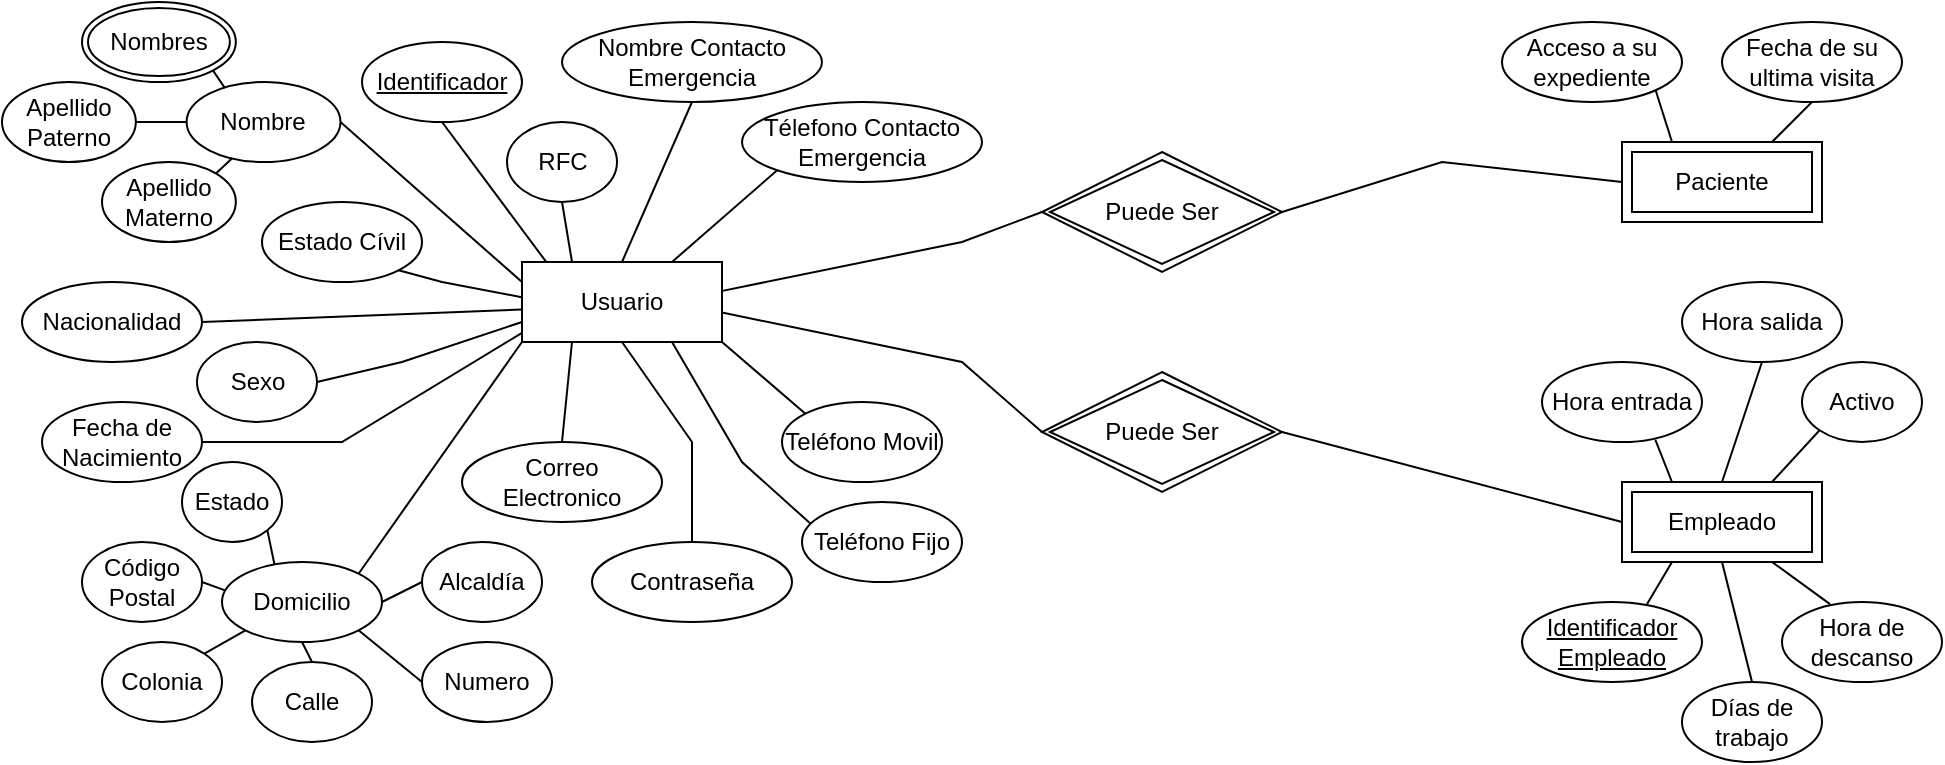 <mxfile version="13.11.0" type="github">
  <diagram id="R2lEEEUBdFMjLlhIrx00" name="Page-1">
    <mxGraphModel dx="865" dy="457" grid="1" gridSize="10" guides="1" tooltips="1" connect="1" arrows="1" fold="1" page="1" pageScale="1" pageWidth="850" pageHeight="1100" math="0" shadow="0" extFonts="Permanent Marker^https://fonts.googleapis.com/css?family=Permanent+Marker">
      <root>
        <mxCell id="0" />
        <mxCell id="1" parent="0" />
        <mxCell id="zJtz_LSSslF1Z7QcBkcL-81" value="" style="group" vertex="1" connectable="0" parent="1">
          <mxGeometry x="40" y="40" width="490" height="370" as="geometry" />
        </mxCell>
        <mxCell id="zJtz_LSSslF1Z7QcBkcL-1" value="Usuario" style="whiteSpace=wrap;html=1;align=center;" vertex="1" parent="zJtz_LSSslF1Z7QcBkcL-81">
          <mxGeometry x="260" y="130" width="100" height="40" as="geometry" />
        </mxCell>
        <mxCell id="zJtz_LSSslF1Z7QcBkcL-3" value="Identificador" style="ellipse;whiteSpace=wrap;html=1;align=center;fontStyle=4;" vertex="1" parent="zJtz_LSSslF1Z7QcBkcL-81">
          <mxGeometry x="180" y="20" width="80" height="40" as="geometry" />
        </mxCell>
        <mxCell id="zJtz_LSSslF1Z7QcBkcL-9" value="Sexo" style="ellipse;whiteSpace=wrap;html=1;align=center;" vertex="1" parent="zJtz_LSSslF1Z7QcBkcL-81">
          <mxGeometry x="97.5" y="170" width="60" height="40" as="geometry" />
        </mxCell>
        <mxCell id="zJtz_LSSslF1Z7QcBkcL-10" value="Teléfono Fijo" style="ellipse;whiteSpace=wrap;html=1;align=center;" vertex="1" parent="zJtz_LSSslF1Z7QcBkcL-81">
          <mxGeometry x="400" y="250" width="80" height="40" as="geometry" />
        </mxCell>
        <mxCell id="zJtz_LSSslF1Z7QcBkcL-11" value="Teléfono Movil" style="ellipse;whiteSpace=wrap;html=1;align=center;" vertex="1" parent="zJtz_LSSslF1Z7QcBkcL-81">
          <mxGeometry x="390" y="200" width="80" height="40" as="geometry" />
        </mxCell>
        <mxCell id="zJtz_LSSslF1Z7QcBkcL-12" value="Nacionalidad" style="ellipse;whiteSpace=wrap;html=1;align=center;" vertex="1" parent="zJtz_LSSslF1Z7QcBkcL-81">
          <mxGeometry x="10" y="140" width="90" height="40" as="geometry" />
        </mxCell>
        <mxCell id="zJtz_LSSslF1Z7QcBkcL-13" value="RFC" style="ellipse;whiteSpace=wrap;html=1;align=center;" vertex="1" parent="zJtz_LSSslF1Z7QcBkcL-81">
          <mxGeometry x="252.5" y="60" width="55" height="40" as="geometry" />
        </mxCell>
        <mxCell id="zJtz_LSSslF1Z7QcBkcL-15" value="Contraseña" style="ellipse;whiteSpace=wrap;html=1;align=center;" vertex="1" parent="zJtz_LSSslF1Z7QcBkcL-81">
          <mxGeometry x="295" y="270" width="100" height="40" as="geometry" />
        </mxCell>
        <mxCell id="zJtz_LSSslF1Z7QcBkcL-18" value="Estado Cívil" style="ellipse;whiteSpace=wrap;html=1;align=center;" vertex="1" parent="zJtz_LSSslF1Z7QcBkcL-81">
          <mxGeometry x="130" y="100" width="80" height="40" as="geometry" />
        </mxCell>
        <mxCell id="zJtz_LSSslF1Z7QcBkcL-25" value="Nombre Contacto Emergencia" style="ellipse;whiteSpace=wrap;html=1;align=center;" vertex="1" parent="zJtz_LSSslF1Z7QcBkcL-81">
          <mxGeometry x="280" y="10" width="130" height="40" as="geometry" />
        </mxCell>
        <mxCell id="zJtz_LSSslF1Z7QcBkcL-26" value="Télefono Contacto Emergencia" style="ellipse;whiteSpace=wrap;html=1;align=center;" vertex="1" parent="zJtz_LSSslF1Z7QcBkcL-81">
          <mxGeometry x="370" y="50" width="120" height="40" as="geometry" />
        </mxCell>
        <mxCell id="zJtz_LSSslF1Z7QcBkcL-8" value="Fecha de Nacimiento" style="ellipse;whiteSpace=wrap;html=1;align=center;" vertex="1" parent="zJtz_LSSslF1Z7QcBkcL-81">
          <mxGeometry x="20" y="200" width="80" height="40" as="geometry" />
        </mxCell>
        <mxCell id="zJtz_LSSslF1Z7QcBkcL-14" value="Correo Electronico" style="ellipse;whiteSpace=wrap;html=1;align=center;" vertex="1" parent="zJtz_LSSslF1Z7QcBkcL-81">
          <mxGeometry x="230" y="220" width="100" height="40" as="geometry" />
        </mxCell>
        <mxCell id="zJtz_LSSslF1Z7QcBkcL-57" value="" style="endArrow=none;html=1;rounded=0;entryX=0;entryY=1;entryDx=0;entryDy=0;exitX=1;exitY=0;exitDx=0;exitDy=0;" edge="1" parent="zJtz_LSSslF1Z7QcBkcL-81" source="zJtz_LSSslF1Z7QcBkcL-16" target="zJtz_LSSslF1Z7QcBkcL-1">
          <mxGeometry relative="1" as="geometry">
            <mxPoint x="130" y="410" as="sourcePoint" />
            <mxPoint x="290" y="410" as="targetPoint" />
            <Array as="points" />
          </mxGeometry>
        </mxCell>
        <mxCell id="zJtz_LSSslF1Z7QcBkcL-58" value="" style="endArrow=none;html=1;rounded=0;exitX=1;exitY=0.5;exitDx=0;exitDy=0;entryX=0.002;entryY=0.882;entryDx=0;entryDy=0;entryPerimeter=0;" edge="1" parent="zJtz_LSSslF1Z7QcBkcL-81" source="zJtz_LSSslF1Z7QcBkcL-8" target="zJtz_LSSslF1Z7QcBkcL-1">
          <mxGeometry relative="1" as="geometry">
            <mxPoint x="110" y="220" as="sourcePoint" />
            <mxPoint x="270" y="220" as="targetPoint" />
            <Array as="points">
              <mxPoint x="170" y="220" />
            </Array>
          </mxGeometry>
        </mxCell>
        <mxCell id="zJtz_LSSslF1Z7QcBkcL-59" value="" style="endArrow=none;html=1;rounded=0;exitX=1;exitY=0.5;exitDx=0;exitDy=0;entryX=0;entryY=0.75;entryDx=0;entryDy=0;" edge="1" parent="zJtz_LSSslF1Z7QcBkcL-81" source="zJtz_LSSslF1Z7QcBkcL-9" target="zJtz_LSSslF1Z7QcBkcL-1">
          <mxGeometry relative="1" as="geometry">
            <mxPoint x="110" y="220" as="sourcePoint" />
            <mxPoint x="270" y="220" as="targetPoint" />
            <Array as="points">
              <mxPoint x="200" y="180" />
            </Array>
          </mxGeometry>
        </mxCell>
        <mxCell id="zJtz_LSSslF1Z7QcBkcL-60" value="" style="endArrow=none;html=1;rounded=0;exitX=1;exitY=0.5;exitDx=0;exitDy=0;entryX=0;entryY=0.594;entryDx=0;entryDy=0;entryPerimeter=0;" edge="1" parent="zJtz_LSSslF1Z7QcBkcL-81" source="zJtz_LSSslF1Z7QcBkcL-12" target="zJtz_LSSslF1Z7QcBkcL-1">
          <mxGeometry relative="1" as="geometry">
            <mxPoint x="170" y="160" as="sourcePoint" />
            <mxPoint x="330" y="160" as="targetPoint" />
          </mxGeometry>
        </mxCell>
        <mxCell id="zJtz_LSSslF1Z7QcBkcL-62" value="" style="endArrow=none;html=1;rounded=0;exitX=1;exitY=1;exitDx=0;exitDy=0;entryX=-0.002;entryY=0.44;entryDx=0;entryDy=0;entryPerimeter=0;" edge="1" parent="zJtz_LSSslF1Z7QcBkcL-81" source="zJtz_LSSslF1Z7QcBkcL-18" target="zJtz_LSSslF1Z7QcBkcL-1">
          <mxGeometry relative="1" as="geometry">
            <mxPoint x="170" y="120" as="sourcePoint" />
            <mxPoint x="330" y="120" as="targetPoint" />
            <Array as="points">
              <mxPoint x="220" y="140" />
            </Array>
          </mxGeometry>
        </mxCell>
        <mxCell id="zJtz_LSSslF1Z7QcBkcL-63" value="" style="endArrow=none;html=1;rounded=0;exitX=1;exitY=0.5;exitDx=0;exitDy=0;entryX=0;entryY=0.25;entryDx=0;entryDy=0;" edge="1" parent="zJtz_LSSslF1Z7QcBkcL-81" source="zJtz_LSSslF1Z7QcBkcL-5" target="zJtz_LSSslF1Z7QcBkcL-1">
          <mxGeometry relative="1" as="geometry">
            <mxPoint x="170" y="140" as="sourcePoint" />
            <mxPoint x="330" y="140" as="targetPoint" />
          </mxGeometry>
        </mxCell>
        <mxCell id="zJtz_LSSslF1Z7QcBkcL-64" value="" style="endArrow=none;html=1;rounded=0;exitX=0.5;exitY=1;exitDx=0;exitDy=0;entryX=0.122;entryY=0.002;entryDx=0;entryDy=0;entryPerimeter=0;" edge="1" parent="zJtz_LSSslF1Z7QcBkcL-81" source="zJtz_LSSslF1Z7QcBkcL-3" target="zJtz_LSSslF1Z7QcBkcL-1">
          <mxGeometry relative="1" as="geometry">
            <mxPoint x="170" y="80" as="sourcePoint" />
            <mxPoint x="330" y="80" as="targetPoint" />
            <Array as="points" />
          </mxGeometry>
        </mxCell>
        <mxCell id="zJtz_LSSslF1Z7QcBkcL-65" value="" style="endArrow=none;html=1;rounded=0;exitX=0.5;exitY=1;exitDx=0;exitDy=0;entryX=0.25;entryY=0;entryDx=0;entryDy=0;" edge="1" parent="zJtz_LSSslF1Z7QcBkcL-81" source="zJtz_LSSslF1Z7QcBkcL-13" target="zJtz_LSSslF1Z7QcBkcL-1">
          <mxGeometry relative="1" as="geometry">
            <mxPoint x="170" y="200" as="sourcePoint" />
            <mxPoint x="330" y="200" as="targetPoint" />
          </mxGeometry>
        </mxCell>
        <mxCell id="zJtz_LSSslF1Z7QcBkcL-66" value="" style="endArrow=none;html=1;rounded=0;exitX=0.5;exitY=1;exitDx=0;exitDy=0;entryX=0.5;entryY=0;entryDx=0;entryDy=0;" edge="1" parent="zJtz_LSSslF1Z7QcBkcL-81" source="zJtz_LSSslF1Z7QcBkcL-25" target="zJtz_LSSslF1Z7QcBkcL-1">
          <mxGeometry relative="1" as="geometry">
            <mxPoint x="170" y="140" as="sourcePoint" />
            <mxPoint x="330" y="140" as="targetPoint" />
          </mxGeometry>
        </mxCell>
        <mxCell id="zJtz_LSSslF1Z7QcBkcL-67" value="" style="endArrow=none;html=1;rounded=0;exitX=0;exitY=1;exitDx=0;exitDy=0;entryX=0.75;entryY=0;entryDx=0;entryDy=0;" edge="1" parent="zJtz_LSSslF1Z7QcBkcL-81" source="zJtz_LSSslF1Z7QcBkcL-26" target="zJtz_LSSslF1Z7QcBkcL-1">
          <mxGeometry relative="1" as="geometry">
            <mxPoint x="170" y="140" as="sourcePoint" />
            <mxPoint x="330" y="140" as="targetPoint" />
          </mxGeometry>
        </mxCell>
        <mxCell id="zJtz_LSSslF1Z7QcBkcL-68" value="" style="endArrow=none;html=1;rounded=0;exitX=0.5;exitY=0;exitDx=0;exitDy=0;entryX=0.25;entryY=1;entryDx=0;entryDy=0;" edge="1" parent="zJtz_LSSslF1Z7QcBkcL-81" source="zJtz_LSSslF1Z7QcBkcL-14" target="zJtz_LSSslF1Z7QcBkcL-1">
          <mxGeometry relative="1" as="geometry">
            <mxPoint x="170" y="250" as="sourcePoint" />
            <mxPoint x="330" y="250" as="targetPoint" />
          </mxGeometry>
        </mxCell>
        <mxCell id="zJtz_LSSslF1Z7QcBkcL-69" value="" style="endArrow=none;html=1;rounded=0;exitX=0.5;exitY=0;exitDx=0;exitDy=0;entryX=0.5;entryY=1;entryDx=0;entryDy=0;" edge="1" parent="zJtz_LSSslF1Z7QcBkcL-81" source="zJtz_LSSslF1Z7QcBkcL-15" target="zJtz_LSSslF1Z7QcBkcL-1">
          <mxGeometry relative="1" as="geometry">
            <mxPoint x="170" y="250" as="sourcePoint" />
            <mxPoint x="330" y="250" as="targetPoint" />
            <Array as="points">
              <mxPoint x="345" y="220" />
            </Array>
          </mxGeometry>
        </mxCell>
        <mxCell id="zJtz_LSSslF1Z7QcBkcL-70" value="" style="endArrow=none;html=1;rounded=0;exitX=0.056;exitY=0.276;exitDx=0;exitDy=0;entryX=0.75;entryY=1;entryDx=0;entryDy=0;exitPerimeter=0;" edge="1" parent="zJtz_LSSslF1Z7QcBkcL-81" source="zJtz_LSSslF1Z7QcBkcL-10" target="zJtz_LSSslF1Z7QcBkcL-1">
          <mxGeometry relative="1" as="geometry">
            <mxPoint x="170" y="250" as="sourcePoint" />
            <mxPoint x="330" y="250" as="targetPoint" />
            <Array as="points">
              <mxPoint x="370" y="230" />
            </Array>
          </mxGeometry>
        </mxCell>
        <mxCell id="zJtz_LSSslF1Z7QcBkcL-71" value="" style="endArrow=none;html=1;rounded=0;exitX=0;exitY=0;exitDx=0;exitDy=0;entryX=1;entryY=1;entryDx=0;entryDy=0;" edge="1" parent="zJtz_LSSslF1Z7QcBkcL-81" source="zJtz_LSSslF1Z7QcBkcL-11" target="zJtz_LSSslF1Z7QcBkcL-1">
          <mxGeometry relative="1" as="geometry">
            <mxPoint x="170" y="250" as="sourcePoint" />
            <mxPoint x="330" y="250" as="targetPoint" />
          </mxGeometry>
        </mxCell>
        <mxCell id="zJtz_LSSslF1Z7QcBkcL-5" value="Nombre" style="ellipse;whiteSpace=wrap;html=1;align=center;" vertex="1" parent="zJtz_LSSslF1Z7QcBkcL-81">
          <mxGeometry x="92.308" y="40" width="76.923" height="40" as="geometry" />
        </mxCell>
        <mxCell id="zJtz_LSSslF1Z7QcBkcL-6" value="Apellido Materno" style="ellipse;whiteSpace=wrap;html=1;align=center;" vertex="1" parent="zJtz_LSSslF1Z7QcBkcL-81">
          <mxGeometry x="50" y="80" width="66.92" height="40" as="geometry" />
        </mxCell>
        <mxCell id="zJtz_LSSslF1Z7QcBkcL-31" style="edgeStyle=orthogonalEdgeStyle;rounded=0;orthogonalLoop=1;jettySize=auto;html=1;exitX=1;exitY=0.5;exitDx=0;exitDy=0;entryX=0;entryY=0.5;entryDx=0;entryDy=0;endArrow=none;endFill=0;" edge="1" parent="zJtz_LSSslF1Z7QcBkcL-81" source="zJtz_LSSslF1Z7QcBkcL-7" target="zJtz_LSSslF1Z7QcBkcL-5">
          <mxGeometry y="-10" as="geometry" />
        </mxCell>
        <mxCell id="zJtz_LSSslF1Z7QcBkcL-7" value="Apellido Paterno" style="ellipse;whiteSpace=wrap;html=1;align=center;" vertex="1" parent="zJtz_LSSslF1Z7QcBkcL-81">
          <mxGeometry y="40" width="66.92" height="40" as="geometry" />
        </mxCell>
        <mxCell id="zJtz_LSSslF1Z7QcBkcL-27" value="Nombres" style="ellipse;shape=doubleEllipse;margin=3;whiteSpace=wrap;html=1;align=center;" vertex="1" parent="zJtz_LSSslF1Z7QcBkcL-81">
          <mxGeometry x="40" width="76.923" height="40" as="geometry" />
        </mxCell>
        <mxCell id="zJtz_LSSslF1Z7QcBkcL-73" value="" style="endArrow=none;html=1;rounded=0;exitX=1;exitY=0;exitDx=0;exitDy=0;entryX=0.298;entryY=0.949;entryDx=0;entryDy=0;entryPerimeter=0;" edge="1" parent="zJtz_LSSslF1Z7QcBkcL-81" source="zJtz_LSSslF1Z7QcBkcL-6" target="zJtz_LSSslF1Z7QcBkcL-5">
          <mxGeometry relative="1" as="geometry">
            <mxPoint x="90" y="100" as="sourcePoint" />
            <mxPoint x="250" y="100" as="targetPoint" />
          </mxGeometry>
        </mxCell>
        <mxCell id="zJtz_LSSslF1Z7QcBkcL-74" value="" style="endArrow=none;html=1;rounded=0;exitX=1;exitY=1;exitDx=0;exitDy=0;entryX=0.248;entryY=0.073;entryDx=0;entryDy=0;entryPerimeter=0;" edge="1" parent="zJtz_LSSslF1Z7QcBkcL-81" source="zJtz_LSSslF1Z7QcBkcL-27" target="zJtz_LSSslF1Z7QcBkcL-5">
          <mxGeometry relative="1" as="geometry">
            <mxPoint x="40" y="60" as="sourcePoint" />
            <mxPoint x="200" y="60" as="targetPoint" />
          </mxGeometry>
        </mxCell>
        <mxCell id="zJtz_LSSslF1Z7QcBkcL-16" value="Domicilio" style="ellipse;whiteSpace=wrap;html=1;align=center;" vertex="1" parent="zJtz_LSSslF1Z7QcBkcL-81">
          <mxGeometry x="110" y="280" width="80" height="40" as="geometry" />
        </mxCell>
        <mxCell id="zJtz_LSSslF1Z7QcBkcL-19" value="Calle" style="ellipse;whiteSpace=wrap;html=1;align=center;" vertex="1" parent="zJtz_LSSslF1Z7QcBkcL-81">
          <mxGeometry x="125" y="330" width="60" height="40" as="geometry" />
        </mxCell>
        <mxCell id="zJtz_LSSslF1Z7QcBkcL-20" value="Numero" style="ellipse;whiteSpace=wrap;html=1;align=center;" vertex="1" parent="zJtz_LSSslF1Z7QcBkcL-81">
          <mxGeometry x="210" y="320" width="65" height="40" as="geometry" />
        </mxCell>
        <mxCell id="zJtz_LSSslF1Z7QcBkcL-21" value="Colonia" style="ellipse;whiteSpace=wrap;html=1;align=center;" vertex="1" parent="zJtz_LSSslF1Z7QcBkcL-81">
          <mxGeometry x="50" y="320" width="60" height="40" as="geometry" />
        </mxCell>
        <mxCell id="zJtz_LSSslF1Z7QcBkcL-22" value="Código Postal" style="ellipse;whiteSpace=wrap;html=1;align=center;" vertex="1" parent="zJtz_LSSslF1Z7QcBkcL-81">
          <mxGeometry x="40" y="270" width="60" height="40" as="geometry" />
        </mxCell>
        <mxCell id="zJtz_LSSslF1Z7QcBkcL-23" value="Alcaldía" style="ellipse;whiteSpace=wrap;html=1;align=center;" vertex="1" parent="zJtz_LSSslF1Z7QcBkcL-81">
          <mxGeometry x="210" y="270" width="60" height="40" as="geometry" />
        </mxCell>
        <mxCell id="zJtz_LSSslF1Z7QcBkcL-24" value="Estado" style="ellipse;whiteSpace=wrap;html=1;align=center;" vertex="1" parent="zJtz_LSSslF1Z7QcBkcL-81">
          <mxGeometry x="90" y="230" width="50" height="40" as="geometry" />
        </mxCell>
        <mxCell id="zJtz_LSSslF1Z7QcBkcL-75" value="" style="endArrow=none;html=1;rounded=0;exitX=1;exitY=0.5;exitDx=0;exitDy=0;entryX=0.019;entryY=0.354;entryDx=0;entryDy=0;entryPerimeter=0;" edge="1" parent="zJtz_LSSslF1Z7QcBkcL-81" source="zJtz_LSSslF1Z7QcBkcL-22" target="zJtz_LSSslF1Z7QcBkcL-16">
          <mxGeometry relative="1" as="geometry">
            <mxPoint x="90" y="290" as="sourcePoint" />
            <mxPoint x="250" y="290" as="targetPoint" />
          </mxGeometry>
        </mxCell>
        <mxCell id="zJtz_LSSslF1Z7QcBkcL-76" value="" style="endArrow=none;html=1;rounded=0;exitX=1;exitY=1;exitDx=0;exitDy=0;entryX=0.328;entryY=0.032;entryDx=0;entryDy=0;entryPerimeter=0;" edge="1" parent="zJtz_LSSslF1Z7QcBkcL-81" source="zJtz_LSSslF1Z7QcBkcL-24" target="zJtz_LSSslF1Z7QcBkcL-16">
          <mxGeometry relative="1" as="geometry">
            <mxPoint x="90" y="290" as="sourcePoint" />
            <mxPoint x="250" y="290" as="targetPoint" />
          </mxGeometry>
        </mxCell>
        <mxCell id="zJtz_LSSslF1Z7QcBkcL-77" value="" style="endArrow=none;html=1;rounded=0;exitX=1;exitY=0;exitDx=0;exitDy=0;entryX=0;entryY=1;entryDx=0;entryDy=0;" edge="1" parent="zJtz_LSSslF1Z7QcBkcL-81" source="zJtz_LSSslF1Z7QcBkcL-21" target="zJtz_LSSslF1Z7QcBkcL-16">
          <mxGeometry relative="1" as="geometry">
            <mxPoint x="90" y="350" as="sourcePoint" />
            <mxPoint x="250" y="350" as="targetPoint" />
          </mxGeometry>
        </mxCell>
        <mxCell id="zJtz_LSSslF1Z7QcBkcL-78" value="" style="endArrow=none;html=1;rounded=0;exitX=0.5;exitY=0;exitDx=0;exitDy=0;entryX=0.5;entryY=1;entryDx=0;entryDy=0;" edge="1" parent="zJtz_LSSslF1Z7QcBkcL-81" source="zJtz_LSSslF1Z7QcBkcL-19" target="zJtz_LSSslF1Z7QcBkcL-16">
          <mxGeometry relative="1" as="geometry">
            <mxPoint x="90" y="350" as="sourcePoint" />
            <mxPoint x="250" y="350" as="targetPoint" />
          </mxGeometry>
        </mxCell>
        <mxCell id="zJtz_LSSslF1Z7QcBkcL-79" value="" style="endArrow=none;html=1;rounded=0;exitX=0;exitY=0.5;exitDx=0;exitDy=0;entryX=1;entryY=1;entryDx=0;entryDy=0;" edge="1" parent="zJtz_LSSslF1Z7QcBkcL-81" source="zJtz_LSSslF1Z7QcBkcL-20" target="zJtz_LSSslF1Z7QcBkcL-16">
          <mxGeometry relative="1" as="geometry">
            <mxPoint x="150" y="340" as="sourcePoint" />
            <mxPoint x="310" y="340" as="targetPoint" />
          </mxGeometry>
        </mxCell>
        <mxCell id="zJtz_LSSslF1Z7QcBkcL-80" value="" style="endArrow=none;html=1;rounded=0;exitX=0;exitY=0.5;exitDx=0;exitDy=0;entryX=1;entryY=0.5;entryDx=0;entryDy=0;" edge="1" parent="zJtz_LSSslF1Z7QcBkcL-81" source="zJtz_LSSslF1Z7QcBkcL-23" target="zJtz_LSSslF1Z7QcBkcL-16">
          <mxGeometry relative="1" as="geometry">
            <mxPoint x="150" y="340" as="sourcePoint" />
            <mxPoint x="310" y="340" as="targetPoint" />
          </mxGeometry>
        </mxCell>
        <mxCell id="zJtz_LSSslF1Z7QcBkcL-82" value="Puede Ser" style="shape=rhombus;double=1;perimeter=rhombusPerimeter;whiteSpace=wrap;html=1;align=center;" vertex="1" parent="1">
          <mxGeometry x="560" y="115" width="120" height="60" as="geometry" />
        </mxCell>
        <mxCell id="zJtz_LSSslF1Z7QcBkcL-83" value="" style="endArrow=none;html=1;rounded=0;exitX=1.002;exitY=0.361;exitDx=0;exitDy=0;entryX=0;entryY=0.5;entryDx=0;entryDy=0;exitPerimeter=0;" edge="1" parent="1" source="zJtz_LSSslF1Z7QcBkcL-1" target="zJtz_LSSslF1Z7QcBkcL-82">
          <mxGeometry relative="1" as="geometry">
            <mxPoint x="710" y="250" as="sourcePoint" />
            <mxPoint x="870" y="250" as="targetPoint" />
            <Array as="points">
              <mxPoint x="520" y="160" />
            </Array>
          </mxGeometry>
        </mxCell>
        <mxCell id="zJtz_LSSslF1Z7QcBkcL-84" value="" style="endArrow=none;html=1;rounded=0;exitX=1;exitY=0.5;exitDx=0;exitDy=0;entryX=0;entryY=0.5;entryDx=0;entryDy=0;" edge="1" parent="1" source="zJtz_LSSslF1Z7QcBkcL-82" target="zJtz_LSSslF1Z7QcBkcL-2">
          <mxGeometry relative="1" as="geometry">
            <mxPoint x="710" y="250" as="sourcePoint" />
            <mxPoint x="870" y="250" as="targetPoint" />
            <Array as="points">
              <mxPoint x="760" y="120" />
            </Array>
          </mxGeometry>
        </mxCell>
        <mxCell id="zJtz_LSSslF1Z7QcBkcL-90" value="Puede Ser" style="shape=rhombus;double=1;perimeter=rhombusPerimeter;whiteSpace=wrap;html=1;align=center;" vertex="1" parent="1">
          <mxGeometry x="560" y="225" width="120" height="60" as="geometry" />
        </mxCell>
        <mxCell id="zJtz_LSSslF1Z7QcBkcL-91" value="" style="endArrow=none;html=1;rounded=0;exitX=1;exitY=0.632;exitDx=0;exitDy=0;entryX=0;entryY=0.5;entryDx=0;entryDy=0;exitPerimeter=0;" edge="1" parent="1" source="zJtz_LSSslF1Z7QcBkcL-1" target="zJtz_LSSslF1Z7QcBkcL-90">
          <mxGeometry relative="1" as="geometry">
            <mxPoint x="960" y="260" as="sourcePoint" />
            <mxPoint x="1120" y="260" as="targetPoint" />
            <Array as="points">
              <mxPoint x="520" y="220" />
            </Array>
          </mxGeometry>
        </mxCell>
        <mxCell id="zJtz_LSSslF1Z7QcBkcL-93" value="" style="endArrow=none;html=1;rounded=0;exitX=1;exitY=0.5;exitDx=0;exitDy=0;entryX=0;entryY=0.5;entryDx=0;entryDy=0;" edge="1" parent="1" source="zJtz_LSSslF1Z7QcBkcL-90" target="zJtz_LSSslF1Z7QcBkcL-92">
          <mxGeometry relative="1" as="geometry">
            <mxPoint x="890" y="270" as="sourcePoint" />
            <mxPoint x="1050" y="270" as="targetPoint" />
            <Array as="points" />
          </mxGeometry>
        </mxCell>
        <mxCell id="zJtz_LSSslF1Z7QcBkcL-106" value="" style="group" vertex="1" connectable="0" parent="1">
          <mxGeometry x="800" y="180" width="210" height="240" as="geometry" />
        </mxCell>
        <mxCell id="zJtz_LSSslF1Z7QcBkcL-92" value="Empleado" style="shape=ext;margin=3;double=1;whiteSpace=wrap;html=1;align=center;" vertex="1" parent="zJtz_LSSslF1Z7QcBkcL-106">
          <mxGeometry x="50" y="100" width="100" height="40" as="geometry" />
        </mxCell>
        <mxCell id="zJtz_LSSslF1Z7QcBkcL-94" value="Identificador Empleado" style="ellipse;whiteSpace=wrap;html=1;align=center;fontStyle=4;" vertex="1" parent="zJtz_LSSslF1Z7QcBkcL-106">
          <mxGeometry y="160" width="90" height="40" as="geometry" />
        </mxCell>
        <mxCell id="zJtz_LSSslF1Z7QcBkcL-95" value="Hora de descanso" style="ellipse;whiteSpace=wrap;html=1;align=center;" vertex="1" parent="zJtz_LSSslF1Z7QcBkcL-106">
          <mxGeometry x="130" y="160" width="80" height="40" as="geometry" />
        </mxCell>
        <mxCell id="zJtz_LSSslF1Z7QcBkcL-96" value="Días de trabajo" style="ellipse;whiteSpace=wrap;html=1;align=center;" vertex="1" parent="zJtz_LSSslF1Z7QcBkcL-106">
          <mxGeometry x="80" y="200" width="70" height="40" as="geometry" />
        </mxCell>
        <mxCell id="zJtz_LSSslF1Z7QcBkcL-97" value="Hora entrada" style="ellipse;whiteSpace=wrap;html=1;align=center;" vertex="1" parent="zJtz_LSSslF1Z7QcBkcL-106">
          <mxGeometry x="10" y="40" width="80" height="40" as="geometry" />
        </mxCell>
        <mxCell id="zJtz_LSSslF1Z7QcBkcL-98" value="Hora salida" style="ellipse;whiteSpace=wrap;html=1;align=center;" vertex="1" parent="zJtz_LSSslF1Z7QcBkcL-106">
          <mxGeometry x="80" width="80" height="40" as="geometry" />
        </mxCell>
        <mxCell id="zJtz_LSSslF1Z7QcBkcL-99" value="Activo" style="ellipse;whiteSpace=wrap;html=1;align=center;" vertex="1" parent="zJtz_LSSslF1Z7QcBkcL-106">
          <mxGeometry x="140" y="40" width="60" height="40" as="geometry" />
        </mxCell>
        <mxCell id="zJtz_LSSslF1Z7QcBkcL-100" value="" style="endArrow=none;html=1;rounded=0;exitX=0.695;exitY=0.026;exitDx=0;exitDy=0;exitPerimeter=0;entryX=0.25;entryY=1;entryDx=0;entryDy=0;" edge="1" parent="zJtz_LSSslF1Z7QcBkcL-106" source="zJtz_LSSslF1Z7QcBkcL-94" target="zJtz_LSSslF1Z7QcBkcL-92">
          <mxGeometry relative="1" as="geometry">
            <mxPoint x="130" y="130" as="sourcePoint" />
            <mxPoint x="290" y="130" as="targetPoint" />
          </mxGeometry>
        </mxCell>
        <mxCell id="zJtz_LSSslF1Z7QcBkcL-101" value="" style="endArrow=none;html=1;rounded=0;exitX=0.5;exitY=0;exitDx=0;exitDy=0;entryX=0.5;entryY=1;entryDx=0;entryDy=0;" edge="1" parent="zJtz_LSSslF1Z7QcBkcL-106" source="zJtz_LSSslF1Z7QcBkcL-96" target="zJtz_LSSslF1Z7QcBkcL-92">
          <mxGeometry relative="1" as="geometry">
            <mxPoint x="130" y="130" as="sourcePoint" />
            <mxPoint x="290" y="130" as="targetPoint" />
          </mxGeometry>
        </mxCell>
        <mxCell id="zJtz_LSSslF1Z7QcBkcL-102" value="" style="endArrow=none;html=1;rounded=0;exitX=0.3;exitY=0.026;exitDx=0;exitDy=0;exitPerimeter=0;entryX=0.75;entryY=1;entryDx=0;entryDy=0;" edge="1" parent="zJtz_LSSslF1Z7QcBkcL-106" source="zJtz_LSSslF1Z7QcBkcL-95" target="zJtz_LSSslF1Z7QcBkcL-92">
          <mxGeometry relative="1" as="geometry">
            <mxPoint x="130" y="130" as="sourcePoint" />
            <mxPoint x="290" y="130" as="targetPoint" />
          </mxGeometry>
        </mxCell>
        <mxCell id="zJtz_LSSslF1Z7QcBkcL-103" value="" style="endArrow=none;html=1;rounded=0;exitX=0.708;exitY=0.969;exitDx=0;exitDy=0;exitPerimeter=0;entryX=0.25;entryY=0;entryDx=0;entryDy=0;" edge="1" parent="zJtz_LSSslF1Z7QcBkcL-106" source="zJtz_LSSslF1Z7QcBkcL-97" target="zJtz_LSSslF1Z7QcBkcL-92">
          <mxGeometry relative="1" as="geometry">
            <mxPoint x="130" y="130" as="sourcePoint" />
            <mxPoint x="290" y="130" as="targetPoint" />
          </mxGeometry>
        </mxCell>
        <mxCell id="zJtz_LSSslF1Z7QcBkcL-104" value="" style="endArrow=none;html=1;rounded=0;exitX=0.5;exitY=1;exitDx=0;exitDy=0;entryX=0.5;entryY=0;entryDx=0;entryDy=0;" edge="1" parent="zJtz_LSSslF1Z7QcBkcL-106" source="zJtz_LSSslF1Z7QcBkcL-98" target="zJtz_LSSslF1Z7QcBkcL-92">
          <mxGeometry relative="1" as="geometry">
            <mxPoint x="130" y="130" as="sourcePoint" />
            <mxPoint x="290" y="130" as="targetPoint" />
          </mxGeometry>
        </mxCell>
        <mxCell id="zJtz_LSSslF1Z7QcBkcL-105" value="" style="endArrow=none;html=1;rounded=0;exitX=0.75;exitY=0;exitDx=0;exitDy=0;entryX=0;entryY=1;entryDx=0;entryDy=0;" edge="1" parent="zJtz_LSSslF1Z7QcBkcL-106" source="zJtz_LSSslF1Z7QcBkcL-92" target="zJtz_LSSslF1Z7QcBkcL-99">
          <mxGeometry relative="1" as="geometry">
            <mxPoint x="130" y="130" as="sourcePoint" />
            <mxPoint x="290" y="130" as="targetPoint" />
          </mxGeometry>
        </mxCell>
        <mxCell id="zJtz_LSSslF1Z7QcBkcL-108" value="" style="group" vertex="1" connectable="0" parent="1">
          <mxGeometry x="790" y="50" width="200" height="100" as="geometry" />
        </mxCell>
        <mxCell id="zJtz_LSSslF1Z7QcBkcL-2" value="Paciente" style="shape=ext;margin=3;double=1;whiteSpace=wrap;html=1;align=center;" vertex="1" parent="zJtz_LSSslF1Z7QcBkcL-108">
          <mxGeometry x="60" y="60" width="100" height="40" as="geometry" />
        </mxCell>
        <mxCell id="zJtz_LSSslF1Z7QcBkcL-85" value="Fecha de su ultima visita" style="ellipse;whiteSpace=wrap;html=1;align=center;" vertex="1" parent="zJtz_LSSslF1Z7QcBkcL-108">
          <mxGeometry x="110" width="90" height="40" as="geometry" />
        </mxCell>
        <mxCell id="zJtz_LSSslF1Z7QcBkcL-86" value="Acceso a su expediente" style="ellipse;whiteSpace=wrap;html=1;align=center;" vertex="1" parent="zJtz_LSSslF1Z7QcBkcL-108">
          <mxGeometry width="90" height="40" as="geometry" />
        </mxCell>
        <mxCell id="zJtz_LSSslF1Z7QcBkcL-88" value="" style="endArrow=none;html=1;rounded=0;exitX=1;exitY=1;exitDx=0;exitDy=0;entryX=0.25;entryY=0;entryDx=0;entryDy=0;" edge="1" parent="zJtz_LSSslF1Z7QcBkcL-108" source="zJtz_LSSslF1Z7QcBkcL-86" target="zJtz_LSSslF1Z7QcBkcL-2">
          <mxGeometry y="-20" as="geometry">
            <mxPoint x="50" y="120" as="sourcePoint" />
            <mxPoint x="210" y="120" as="targetPoint" />
          </mxGeometry>
        </mxCell>
        <mxCell id="zJtz_LSSslF1Z7QcBkcL-89" value="" style="endArrow=none;html=1;rounded=0;exitX=0.5;exitY=1;exitDx=0;exitDy=0;entryX=0.75;entryY=0;entryDx=0;entryDy=0;" edge="1" parent="zJtz_LSSslF1Z7QcBkcL-108" source="zJtz_LSSslF1Z7QcBkcL-85" target="zJtz_LSSslF1Z7QcBkcL-2">
          <mxGeometry y="-20" as="geometry">
            <mxPoint x="50" y="120" as="sourcePoint" />
            <mxPoint x="210" y="120" as="targetPoint" />
          </mxGeometry>
        </mxCell>
      </root>
    </mxGraphModel>
  </diagram>
</mxfile>
